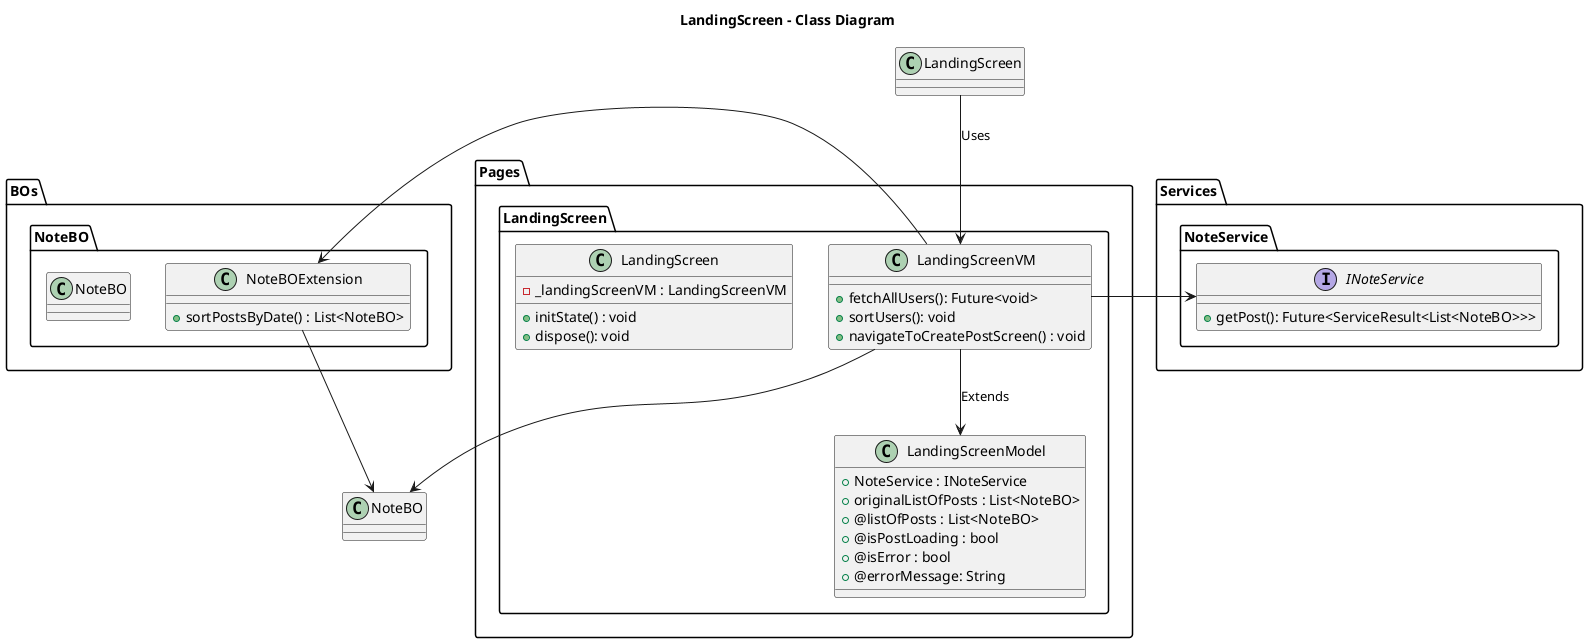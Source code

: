 @startuml LandingScreen - Class

title **LandingScreen - Class Diagram**

package Pages{
    package LandingScreen{
        class LandingScreenModel{
            + NoteService : INoteService
            + originalListOfPosts : List<NoteBO>
            + @listOfPosts : List<NoteBO>
            + @isPostLoading : bool
            + @isError : bool
            + @errorMessage: String
        }
        class LandingScreenVM{
            + fetchAllUsers(): Future<void>
            + sortUsers(): void
            + navigateToCreatePostScreen() : void
        }
        class LandingScreen{
            - _landingScreenVM : LandingScreenVM
            + initState() : void
            + dispose(): void
        }
    }
}

package BOs{
    package NoteBO{
        class NoteBO{
        }
        class NoteBOExtension{
            + sortPostsByDate() : List<NoteBO>
        }
    }
}

package Services{
    package NoteService{
        interface INoteService{
            + getPost(): Future<ServiceResult<List<NoteBO>>>
        }
    }
}

LandingScreenVM --> LandingScreenModel : Extends
LandingScreen --> LandingScreenVM: Uses
LandingScreenVM --> NoteBO
NoteBOExtension --> NoteBO
LandingScreenVM -> NoteBOExtension
LandingScreenVM -> INoteService
@enduml